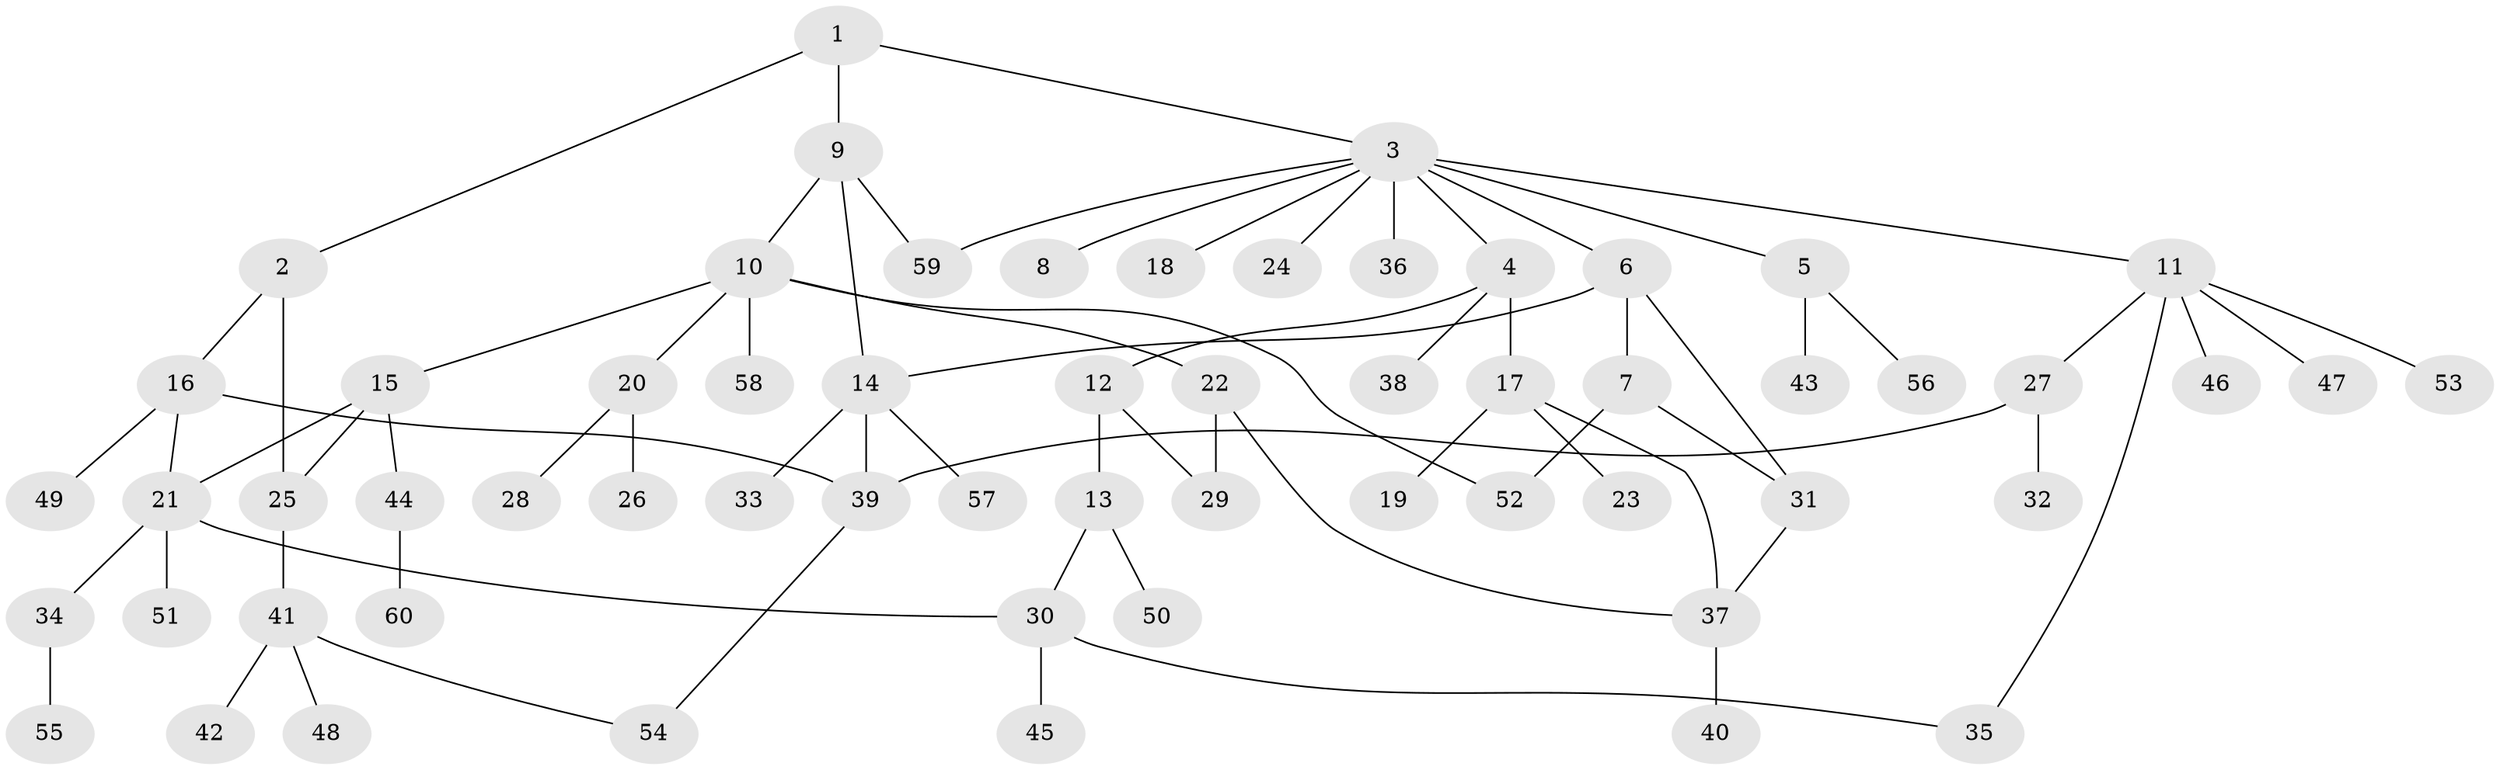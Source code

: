 // original degree distribution, {3: 0.08547008547008547, 5: 0.06837606837606838, 13: 0.008547008547008548, 8: 0.008547008547008548, 2: 0.17094017094017094, 9: 0.008547008547008548, 7: 0.017094017094017096, 6: 0.03418803418803419, 4: 0.03418803418803419, 1: 0.5641025641025641}
// Generated by graph-tools (version 1.1) at 2025/35/03/09/25 02:35:42]
// undirected, 60 vertices, 73 edges
graph export_dot {
graph [start="1"]
  node [color=gray90,style=filled];
  1;
  2;
  3;
  4;
  5;
  6;
  7;
  8;
  9;
  10;
  11;
  12;
  13;
  14;
  15;
  16;
  17;
  18;
  19;
  20;
  21;
  22;
  23;
  24;
  25;
  26;
  27;
  28;
  29;
  30;
  31;
  32;
  33;
  34;
  35;
  36;
  37;
  38;
  39;
  40;
  41;
  42;
  43;
  44;
  45;
  46;
  47;
  48;
  49;
  50;
  51;
  52;
  53;
  54;
  55;
  56;
  57;
  58;
  59;
  60;
  1 -- 2 [weight=1.0];
  1 -- 3 [weight=1.0];
  1 -- 9 [weight=5.0];
  2 -- 16 [weight=1.0];
  2 -- 25 [weight=2.0];
  3 -- 4 [weight=1.0];
  3 -- 5 [weight=1.0];
  3 -- 6 [weight=1.0];
  3 -- 8 [weight=1.0];
  3 -- 11 [weight=1.0];
  3 -- 18 [weight=1.0];
  3 -- 24 [weight=1.0];
  3 -- 36 [weight=3.0];
  3 -- 59 [weight=1.0];
  4 -- 12 [weight=1.0];
  4 -- 17 [weight=1.0];
  4 -- 38 [weight=1.0];
  5 -- 43 [weight=2.0];
  5 -- 56 [weight=1.0];
  6 -- 7 [weight=4.0];
  6 -- 14 [weight=1.0];
  6 -- 31 [weight=1.0];
  7 -- 31 [weight=1.0];
  7 -- 52 [weight=1.0];
  9 -- 10 [weight=1.0];
  9 -- 14 [weight=1.0];
  9 -- 59 [weight=1.0];
  10 -- 15 [weight=1.0];
  10 -- 20 [weight=1.0];
  10 -- 22 [weight=1.0];
  10 -- 52 [weight=1.0];
  10 -- 58 [weight=1.0];
  11 -- 27 [weight=1.0];
  11 -- 35 [weight=1.0];
  11 -- 46 [weight=1.0];
  11 -- 47 [weight=1.0];
  11 -- 53 [weight=1.0];
  12 -- 13 [weight=3.0];
  12 -- 29 [weight=1.0];
  13 -- 30 [weight=1.0];
  13 -- 50 [weight=1.0];
  14 -- 33 [weight=1.0];
  14 -- 39 [weight=1.0];
  14 -- 57 [weight=1.0];
  15 -- 21 [weight=1.0];
  15 -- 25 [weight=1.0];
  15 -- 44 [weight=1.0];
  16 -- 21 [weight=1.0];
  16 -- 39 [weight=1.0];
  16 -- 49 [weight=1.0];
  17 -- 19 [weight=2.0];
  17 -- 23 [weight=1.0];
  17 -- 37 [weight=1.0];
  20 -- 26 [weight=1.0];
  20 -- 28 [weight=1.0];
  21 -- 30 [weight=1.0];
  21 -- 34 [weight=1.0];
  21 -- 51 [weight=1.0];
  22 -- 29 [weight=2.0];
  22 -- 37 [weight=1.0];
  25 -- 41 [weight=1.0];
  27 -- 32 [weight=2.0];
  27 -- 39 [weight=1.0];
  30 -- 35 [weight=1.0];
  30 -- 45 [weight=1.0];
  31 -- 37 [weight=1.0];
  34 -- 55 [weight=1.0];
  37 -- 40 [weight=1.0];
  39 -- 54 [weight=1.0];
  41 -- 42 [weight=1.0];
  41 -- 48 [weight=1.0];
  41 -- 54 [weight=1.0];
  44 -- 60 [weight=2.0];
}
